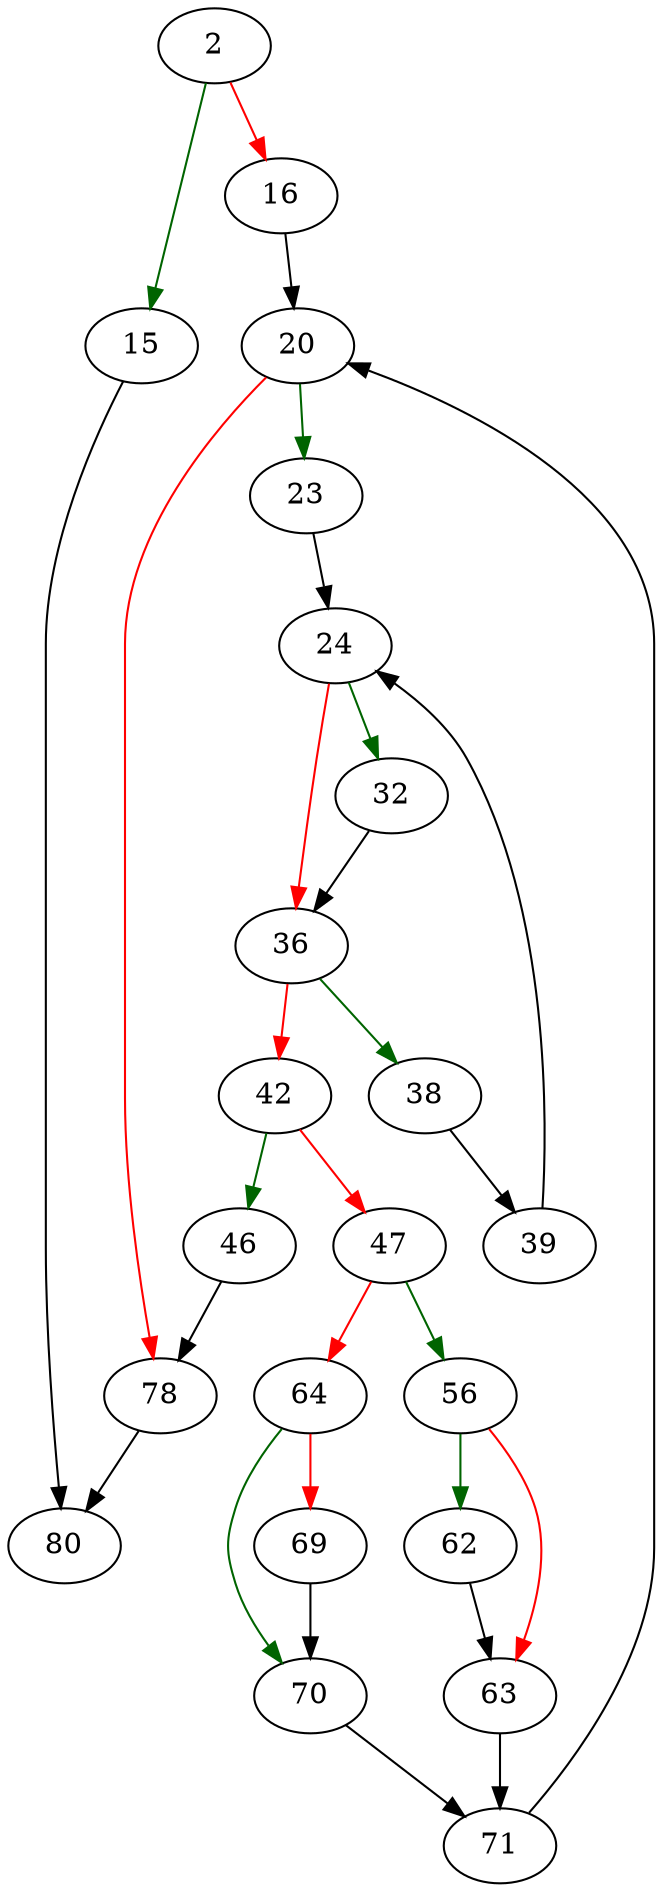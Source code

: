 strict digraph "makeDirectory" {
	// Node definitions.
	2 [entry=true];
	15;
	16;
	80;
	20;
	23;
	78;
	24;
	32;
	36;
	38;
	42;
	39;
	46;
	47;
	56;
	64;
	62;
	63;
	71;
	70;
	69;

	// Edge definitions.
	2 -> 15 [
		color=darkgreen
		cond=true
	];
	2 -> 16 [
		color=red
		cond=false
	];
	15 -> 80;
	16 -> 20;
	20 -> 23 [
		color=darkgreen
		cond=true
	];
	20 -> 78 [
		color=red
		cond=false
	];
	23 -> 24;
	78 -> 80;
	24 -> 32 [
		color=darkgreen
		cond=true
	];
	24 -> 36 [
		color=red
		cond=false
	];
	32 -> 36;
	36 -> 38 [
		color=darkgreen
		cond=true
	];
	36 -> 42 [
		color=red
		cond=false
	];
	38 -> 39;
	42 -> 46 [
		color=darkgreen
		cond=true
	];
	42 -> 47 [
		color=red
		cond=false
	];
	39 -> 24;
	46 -> 78;
	47 -> 56 [
		color=darkgreen
		cond=true
	];
	47 -> 64 [
		color=red
		cond=false
	];
	56 -> 62 [
		color=darkgreen
		cond=true
	];
	56 -> 63 [
		color=red
		cond=false
	];
	64 -> 70 [
		color=darkgreen
		cond=true
	];
	64 -> 69 [
		color=red
		cond=false
	];
	62 -> 63;
	63 -> 71;
	71 -> 20;
	70 -> 71;
	69 -> 70;
}
